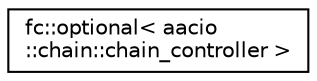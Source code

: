 digraph "Graphical Class Hierarchy"
{
  edge [fontname="Helvetica",fontsize="10",labelfontname="Helvetica",labelfontsize="10"];
  node [fontname="Helvetica",fontsize="10",shape=record];
  rankdir="LR";
  Node0 [label="fc::optional\< aacio\l::chain::chain_controller \>",height=0.2,width=0.4,color="black", fillcolor="white", style="filled",URL="$classfc_1_1optional.html"];
}
